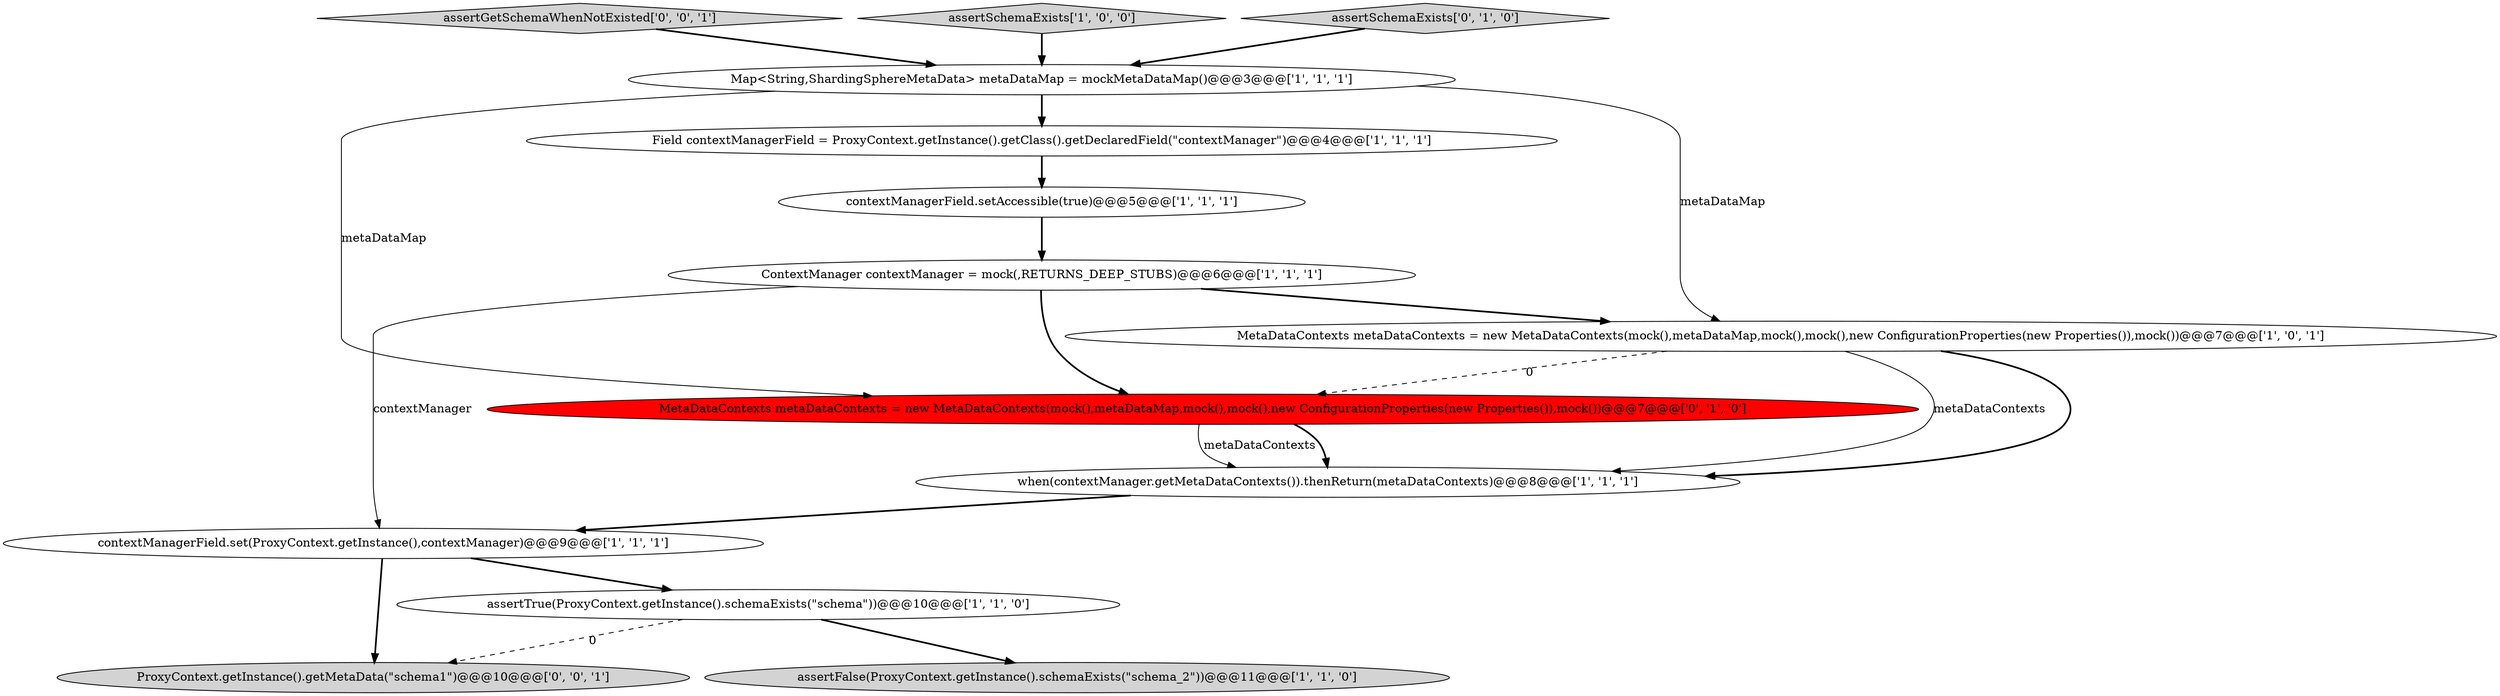 digraph {
7 [style = filled, label = "ContextManager contextManager = mock(,RETURNS_DEEP_STUBS)@@@6@@@['1', '1', '1']", fillcolor = white, shape = ellipse image = "AAA0AAABBB1BBB"];
5 [style = filled, label = "Field contextManagerField = ProxyContext.getInstance().getClass().getDeclaredField(\"contextManager\")@@@4@@@['1', '1', '1']", fillcolor = white, shape = ellipse image = "AAA0AAABBB1BBB"];
10 [style = filled, label = "MetaDataContexts metaDataContexts = new MetaDataContexts(mock(),metaDataMap,mock(),mock(),new ConfigurationProperties(new Properties()),mock())@@@7@@@['0', '1', '0']", fillcolor = red, shape = ellipse image = "AAA1AAABBB2BBB"];
3 [style = filled, label = "contextManagerField.set(ProxyContext.getInstance(),contextManager)@@@9@@@['1', '1', '1']", fillcolor = white, shape = ellipse image = "AAA0AAABBB1BBB"];
13 [style = filled, label = "ProxyContext.getInstance().getMetaData(\"schema1\")@@@10@@@['0', '0', '1']", fillcolor = lightgray, shape = ellipse image = "AAA0AAABBB3BBB"];
12 [style = filled, label = "assertGetSchemaWhenNotExisted['0', '0', '1']", fillcolor = lightgray, shape = diamond image = "AAA0AAABBB3BBB"];
4 [style = filled, label = "Map<String,ShardingSphereMetaData> metaDataMap = mockMetaDataMap()@@@3@@@['1', '1', '1']", fillcolor = white, shape = ellipse image = "AAA0AAABBB1BBB"];
2 [style = filled, label = "when(contextManager.getMetaDataContexts()).thenReturn(metaDataContexts)@@@8@@@['1', '1', '1']", fillcolor = white, shape = ellipse image = "AAA0AAABBB1BBB"];
1 [style = filled, label = "assertSchemaExists['1', '0', '0']", fillcolor = lightgray, shape = diamond image = "AAA0AAABBB1BBB"];
11 [style = filled, label = "assertSchemaExists['0', '1', '0']", fillcolor = lightgray, shape = diamond image = "AAA0AAABBB2BBB"];
0 [style = filled, label = "contextManagerField.setAccessible(true)@@@5@@@['1', '1', '1']", fillcolor = white, shape = ellipse image = "AAA0AAABBB1BBB"];
6 [style = filled, label = "assertTrue(ProxyContext.getInstance().schemaExists(\"schema\"))@@@10@@@['1', '1', '0']", fillcolor = white, shape = ellipse image = "AAA0AAABBB1BBB"];
8 [style = filled, label = "assertFalse(ProxyContext.getInstance().schemaExists(\"schema_2\"))@@@11@@@['1', '1', '0']", fillcolor = lightgray, shape = ellipse image = "AAA0AAABBB1BBB"];
9 [style = filled, label = "MetaDataContexts metaDataContexts = new MetaDataContexts(mock(),metaDataMap,mock(),mock(),new ConfigurationProperties(new Properties()),mock())@@@7@@@['1', '0', '1']", fillcolor = white, shape = ellipse image = "AAA0AAABBB1BBB"];
1->4 [style = bold, label=""];
9->10 [style = dashed, label="0"];
9->2 [style = bold, label=""];
7->10 [style = bold, label=""];
2->3 [style = bold, label=""];
11->4 [style = bold, label=""];
3->6 [style = bold, label=""];
10->2 [style = solid, label="metaDataContexts"];
0->7 [style = bold, label=""];
7->3 [style = solid, label="contextManager"];
7->9 [style = bold, label=""];
6->13 [style = dashed, label="0"];
5->0 [style = bold, label=""];
12->4 [style = bold, label=""];
9->2 [style = solid, label="metaDataContexts"];
6->8 [style = bold, label=""];
3->13 [style = bold, label=""];
10->2 [style = bold, label=""];
4->9 [style = solid, label="metaDataMap"];
4->10 [style = solid, label="metaDataMap"];
4->5 [style = bold, label=""];
}
